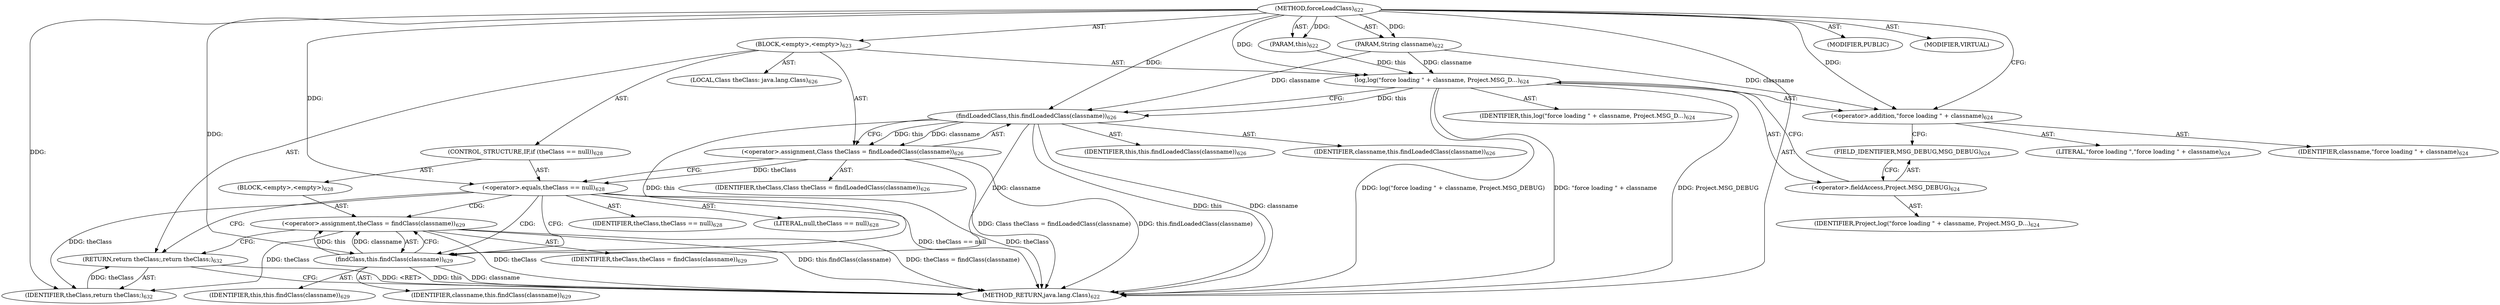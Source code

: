 digraph "forceLoadClass" {  
"111669149719" [label = <(METHOD,forceLoadClass)<SUB>622</SUB>> ]
"115964117003" [label = <(PARAM,this)<SUB>622</SUB>> ]
"115964117054" [label = <(PARAM,String classname)<SUB>622</SUB>> ]
"25769803827" [label = <(BLOCK,&lt;empty&gt;,&lt;empty&gt;)<SUB>623</SUB>> ]
"30064771329" [label = <(log,log(&quot;force loading &quot; + classname, Project.MSG_D...)<SUB>624</SUB>> ]
"68719476756" [label = <(IDENTIFIER,this,log(&quot;force loading &quot; + classname, Project.MSG_D...)<SUB>624</SUB>> ]
"30064771330" [label = <(&lt;operator&gt;.addition,&quot;force loading &quot; + classname)<SUB>624</SUB>> ]
"90194313268" [label = <(LITERAL,&quot;force loading &quot;,&quot;force loading &quot; + classname)<SUB>624</SUB>> ]
"68719476970" [label = <(IDENTIFIER,classname,&quot;force loading &quot; + classname)<SUB>624</SUB>> ]
"30064771331" [label = <(&lt;operator&gt;.fieldAccess,Project.MSG_DEBUG)<SUB>624</SUB>> ]
"68719476971" [label = <(IDENTIFIER,Project,log(&quot;force loading &quot; + classname, Project.MSG_D...)<SUB>624</SUB>> ]
"55834574929" [label = <(FIELD_IDENTIFIER,MSG_DEBUG,MSG_DEBUG)<SUB>624</SUB>> ]
"94489280528" [label = <(LOCAL,Class theClass: java.lang.Class)<SUB>626</SUB>> ]
"30064771332" [label = <(&lt;operator&gt;.assignment,Class theClass = findLoadedClass(classname))<SUB>626</SUB>> ]
"68719476972" [label = <(IDENTIFIER,theClass,Class theClass = findLoadedClass(classname))<SUB>626</SUB>> ]
"30064771333" [label = <(findLoadedClass,this.findLoadedClass(classname))<SUB>626</SUB>> ]
"68719476757" [label = <(IDENTIFIER,this,this.findLoadedClass(classname))<SUB>626</SUB>> ]
"68719476973" [label = <(IDENTIFIER,classname,this.findLoadedClass(classname))<SUB>626</SUB>> ]
"47244640281" [label = <(CONTROL_STRUCTURE,IF,if (theClass == null))<SUB>628</SUB>> ]
"30064771334" [label = <(&lt;operator&gt;.equals,theClass == null)<SUB>628</SUB>> ]
"68719476974" [label = <(IDENTIFIER,theClass,theClass == null)<SUB>628</SUB>> ]
"90194313269" [label = <(LITERAL,null,theClass == null)<SUB>628</SUB>> ]
"25769803828" [label = <(BLOCK,&lt;empty&gt;,&lt;empty&gt;)<SUB>628</SUB>> ]
"30064771335" [label = <(&lt;operator&gt;.assignment,theClass = findClass(classname))<SUB>629</SUB>> ]
"68719476975" [label = <(IDENTIFIER,theClass,theClass = findClass(classname))<SUB>629</SUB>> ]
"30064771336" [label = <(findClass,this.findClass(classname))<SUB>629</SUB>> ]
"68719476758" [label = <(IDENTIFIER,this,this.findClass(classname))<SUB>629</SUB>> ]
"68719476976" [label = <(IDENTIFIER,classname,this.findClass(classname))<SUB>629</SUB>> ]
"146028888067" [label = <(RETURN,return theClass;,return theClass;)<SUB>632</SUB>> ]
"68719476977" [label = <(IDENTIFIER,theClass,return theClass;)<SUB>632</SUB>> ]
"133143986243" [label = <(MODIFIER,PUBLIC)> ]
"133143986244" [label = <(MODIFIER,VIRTUAL)> ]
"128849018903" [label = <(METHOD_RETURN,java.lang.Class)<SUB>622</SUB>> ]
  "111669149719" -> "115964117003"  [ label = "AST: "] 
  "111669149719" -> "115964117054"  [ label = "AST: "] 
  "111669149719" -> "25769803827"  [ label = "AST: "] 
  "111669149719" -> "133143986243"  [ label = "AST: "] 
  "111669149719" -> "133143986244"  [ label = "AST: "] 
  "111669149719" -> "128849018903"  [ label = "AST: "] 
  "25769803827" -> "30064771329"  [ label = "AST: "] 
  "25769803827" -> "94489280528"  [ label = "AST: "] 
  "25769803827" -> "30064771332"  [ label = "AST: "] 
  "25769803827" -> "47244640281"  [ label = "AST: "] 
  "25769803827" -> "146028888067"  [ label = "AST: "] 
  "30064771329" -> "68719476756"  [ label = "AST: "] 
  "30064771329" -> "30064771330"  [ label = "AST: "] 
  "30064771329" -> "30064771331"  [ label = "AST: "] 
  "30064771330" -> "90194313268"  [ label = "AST: "] 
  "30064771330" -> "68719476970"  [ label = "AST: "] 
  "30064771331" -> "68719476971"  [ label = "AST: "] 
  "30064771331" -> "55834574929"  [ label = "AST: "] 
  "30064771332" -> "68719476972"  [ label = "AST: "] 
  "30064771332" -> "30064771333"  [ label = "AST: "] 
  "30064771333" -> "68719476757"  [ label = "AST: "] 
  "30064771333" -> "68719476973"  [ label = "AST: "] 
  "47244640281" -> "30064771334"  [ label = "AST: "] 
  "47244640281" -> "25769803828"  [ label = "AST: "] 
  "30064771334" -> "68719476974"  [ label = "AST: "] 
  "30064771334" -> "90194313269"  [ label = "AST: "] 
  "25769803828" -> "30064771335"  [ label = "AST: "] 
  "30064771335" -> "68719476975"  [ label = "AST: "] 
  "30064771335" -> "30064771336"  [ label = "AST: "] 
  "30064771336" -> "68719476758"  [ label = "AST: "] 
  "30064771336" -> "68719476976"  [ label = "AST: "] 
  "146028888067" -> "68719476977"  [ label = "AST: "] 
  "30064771329" -> "30064771333"  [ label = "CFG: "] 
  "30064771332" -> "30064771334"  [ label = "CFG: "] 
  "146028888067" -> "128849018903"  [ label = "CFG: "] 
  "30064771330" -> "55834574929"  [ label = "CFG: "] 
  "30064771331" -> "30064771329"  [ label = "CFG: "] 
  "30064771333" -> "30064771332"  [ label = "CFG: "] 
  "30064771334" -> "30064771336"  [ label = "CFG: "] 
  "30064771334" -> "146028888067"  [ label = "CFG: "] 
  "55834574929" -> "30064771331"  [ label = "CFG: "] 
  "30064771335" -> "146028888067"  [ label = "CFG: "] 
  "30064771336" -> "30064771335"  [ label = "CFG: "] 
  "111669149719" -> "30064771330"  [ label = "CFG: "] 
  "146028888067" -> "128849018903"  [ label = "DDG: &lt;RET&gt;"] 
  "30064771329" -> "128849018903"  [ label = "DDG: &quot;force loading &quot; + classname"] 
  "30064771329" -> "128849018903"  [ label = "DDG: Project.MSG_DEBUG"] 
  "30064771329" -> "128849018903"  [ label = "DDG: log(&quot;force loading &quot; + classname, Project.MSG_DEBUG)"] 
  "30064771333" -> "128849018903"  [ label = "DDG: this"] 
  "30064771333" -> "128849018903"  [ label = "DDG: classname"] 
  "30064771332" -> "128849018903"  [ label = "DDG: this.findLoadedClass(classname)"] 
  "30064771332" -> "128849018903"  [ label = "DDG: Class theClass = findLoadedClass(classname)"] 
  "30064771334" -> "128849018903"  [ label = "DDG: theClass"] 
  "30064771334" -> "128849018903"  [ label = "DDG: theClass == null"] 
  "30064771335" -> "128849018903"  [ label = "DDG: theClass"] 
  "30064771336" -> "128849018903"  [ label = "DDG: this"] 
  "30064771336" -> "128849018903"  [ label = "DDG: classname"] 
  "30064771335" -> "128849018903"  [ label = "DDG: this.findClass(classname)"] 
  "30064771335" -> "128849018903"  [ label = "DDG: theClass = findClass(classname)"] 
  "111669149719" -> "115964117003"  [ label = "DDG: "] 
  "111669149719" -> "115964117054"  [ label = "DDG: "] 
  "30064771333" -> "30064771332"  [ label = "DDG: this"] 
  "30064771333" -> "30064771332"  [ label = "DDG: classname"] 
  "68719476977" -> "146028888067"  [ label = "DDG: theClass"] 
  "115964117003" -> "30064771329"  [ label = "DDG: this"] 
  "111669149719" -> "30064771329"  [ label = "DDG: "] 
  "115964117054" -> "30064771329"  [ label = "DDG: classname"] 
  "30064771335" -> "68719476977"  [ label = "DDG: theClass"] 
  "30064771334" -> "68719476977"  [ label = "DDG: theClass"] 
  "111669149719" -> "68719476977"  [ label = "DDG: "] 
  "111669149719" -> "30064771330"  [ label = "DDG: "] 
  "115964117054" -> "30064771330"  [ label = "DDG: classname"] 
  "30064771329" -> "30064771333"  [ label = "DDG: this"] 
  "111669149719" -> "30064771333"  [ label = "DDG: "] 
  "115964117054" -> "30064771333"  [ label = "DDG: classname"] 
  "30064771332" -> "30064771334"  [ label = "DDG: theClass"] 
  "111669149719" -> "30064771334"  [ label = "DDG: "] 
  "30064771336" -> "30064771335"  [ label = "DDG: this"] 
  "30064771336" -> "30064771335"  [ label = "DDG: classname"] 
  "30064771333" -> "30064771336"  [ label = "DDG: this"] 
  "111669149719" -> "30064771336"  [ label = "DDG: "] 
  "30064771333" -> "30064771336"  [ label = "DDG: classname"] 
  "30064771334" -> "30064771336"  [ label = "CDG: "] 
  "30064771334" -> "30064771335"  [ label = "CDG: "] 
}
